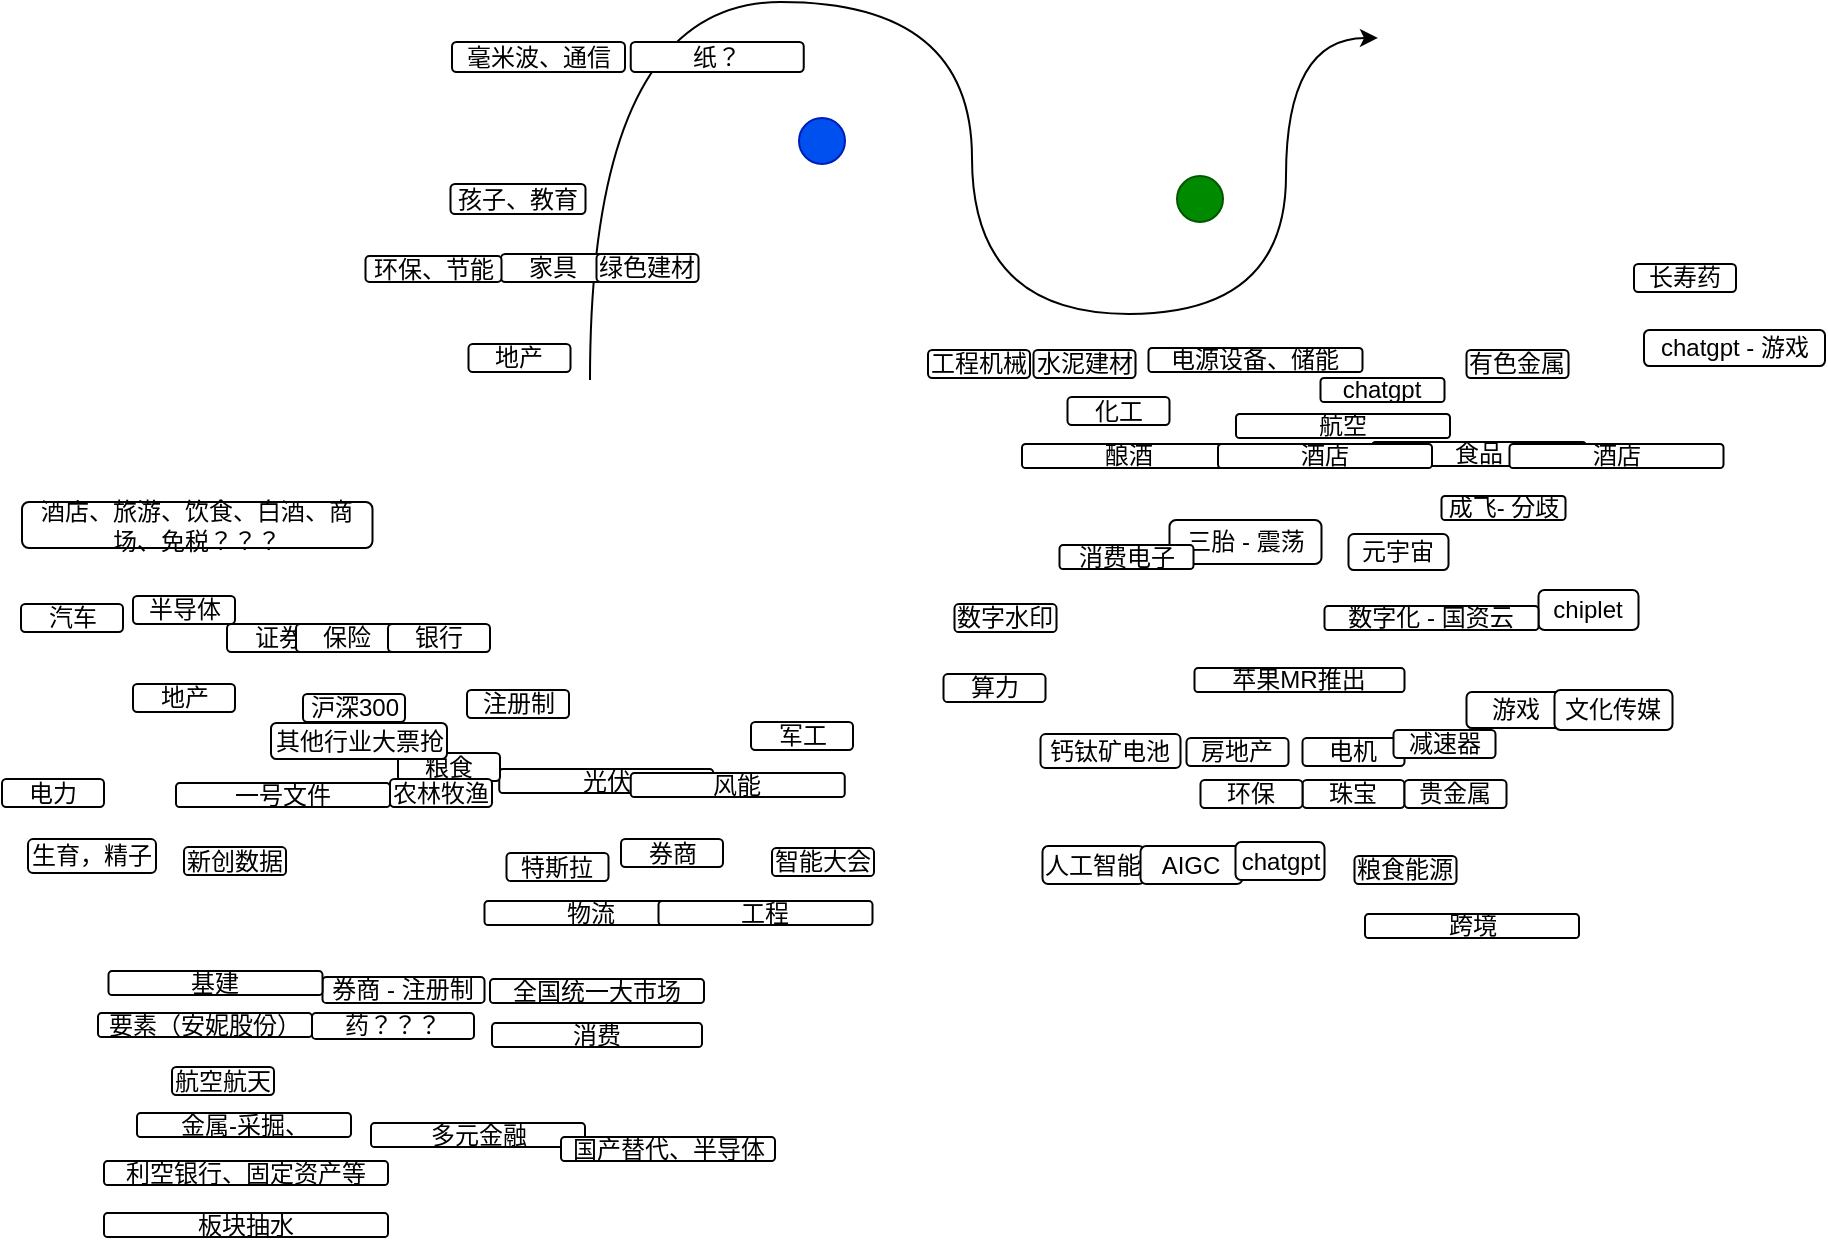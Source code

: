 <mxfile version="20.8.22" type="github">
  <diagram name="第 1 页" id="l9BL36nRIR9fdoTfFBKx">
    <mxGraphModel dx="1434" dy="802" grid="0" gridSize="10" guides="1" tooltips="1" connect="1" arrows="1" fold="1" page="1" pageScale="1" pageWidth="827" pageHeight="1169" math="0" shadow="0">
      <root>
        <mxCell id="0" />
        <mxCell id="1" parent="0" />
        <mxCell id="eTiPSNOPlnwjZyrrS0Vz-1" value="人工智能" style="rounded=1;whiteSpace=wrap;html=1;" parent="1" vertex="1">
          <mxGeometry x="520.25" y="809.03" width="51" height="19" as="geometry" />
        </mxCell>
        <mxCell id="eTiPSNOPlnwjZyrrS0Vz-2" value="成飞- 分歧" style="rounded=1;whiteSpace=wrap;html=1;" parent="1" vertex="1">
          <mxGeometry x="719.75" y="634" width="62" height="12" as="geometry" />
        </mxCell>
        <mxCell id="eTiPSNOPlnwjZyrrS0Vz-3" value="三胎 - 震荡" style="rounded=1;whiteSpace=wrap;html=1;" parent="1" vertex="1">
          <mxGeometry x="583.75" y="646" width="76" height="22" as="geometry" />
        </mxCell>
        <mxCell id="eTiPSNOPlnwjZyrrS0Vz-4" value="汽车" style="rounded=1;whiteSpace=wrap;html=1;" parent="1" vertex="1">
          <mxGeometry x="9.5" y="688" width="51" height="14" as="geometry" />
        </mxCell>
        <mxCell id="eTiPSNOPlnwjZyrrS0Vz-9" style="edgeStyle=orthogonalEdgeStyle;curved=1;rounded=0;orthogonalLoop=1;jettySize=auto;html=1;exitX=1;exitY=0.5;exitDx=0;exitDy=0;" parent="1" edge="1">
          <mxGeometry relative="1" as="geometry">
            <mxPoint x="294" y="575.97" as="sourcePoint" />
            <mxPoint x="688" y="404.97" as="targetPoint" />
            <Array as="points">
              <mxPoint x="294" y="386.97" />
              <mxPoint x="485" y="386.97" />
              <mxPoint x="485" y="542.97" />
              <mxPoint x="642" y="542.97" />
            </Array>
          </mxGeometry>
        </mxCell>
        <mxCell id="eTiPSNOPlnwjZyrrS0Vz-11" value="券商 - 注册制" style="rounded=1;whiteSpace=wrap;html=1;" parent="1" vertex="1">
          <mxGeometry x="160.25" y="874.53" width="81" height="13" as="geometry" />
        </mxCell>
        <mxCell id="eTiPSNOPlnwjZyrrS0Vz-12" value="金属-采掘、" style="rounded=1;whiteSpace=wrap;html=1;" parent="1" vertex="1">
          <mxGeometry x="67.5" y="942.53" width="107" height="12" as="geometry" />
        </mxCell>
        <mxCell id="eTiPSNOPlnwjZyrrS0Vz-13" value="chiplet" style="rounded=1;whiteSpace=wrap;html=1;" parent="1" vertex="1">
          <mxGeometry x="768.25" y="681.03" width="50" height="20" as="geometry" />
        </mxCell>
        <mxCell id="eTiPSNOPlnwjZyrrS0Vz-14" value="游戏" style="rounded=1;whiteSpace=wrap;html=1;" parent="1" vertex="1">
          <mxGeometry x="732.25" y="732.03" width="50" height="18" as="geometry" />
        </mxCell>
        <mxCell id="eTiPSNOPlnwjZyrrS0Vz-15" value="酒店、旅游、饮食、白酒、商场、免税？？？" style="rounded=1;whiteSpace=wrap;html=1;" parent="1" vertex="1">
          <mxGeometry x="10" y="637" width="175.25" height="23" as="geometry" />
        </mxCell>
        <mxCell id="eTiPSNOPlnwjZyrrS0Vz-16" value="要素（安妮股份）" style="rounded=1;whiteSpace=wrap;html=1;" parent="1" vertex="1">
          <mxGeometry x="48" y="892.53" width="107" height="12" as="geometry" />
        </mxCell>
        <mxCell id="eTiPSNOPlnwjZyrrS0Vz-17" value="全国统一大市场" style="rounded=1;whiteSpace=wrap;html=1;" parent="1" vertex="1">
          <mxGeometry x="244" y="875.53" width="107" height="12" as="geometry" />
        </mxCell>
        <mxCell id="eTiPSNOPlnwjZyrrS0Vz-18" value="多元金融" style="rounded=1;whiteSpace=wrap;html=1;" parent="1" vertex="1">
          <mxGeometry x="184.5" y="947.53" width="107" height="12" as="geometry" />
        </mxCell>
        <mxCell id="eTiPSNOPlnwjZyrrS0Vz-20" value="跨境" style="rounded=1;whiteSpace=wrap;html=1;" parent="1" vertex="1">
          <mxGeometry x="681.5" y="843.03" width="107" height="12" as="geometry" />
        </mxCell>
        <mxCell id="eTiPSNOPlnwjZyrrS0Vz-21" value="国产替代、半导体" style="rounded=1;whiteSpace=wrap;html=1;" parent="1" vertex="1">
          <mxGeometry x="279.5" y="954.53" width="107" height="12" as="geometry" />
        </mxCell>
        <mxCell id="eTiPSNOPlnwjZyrrS0Vz-22" value="数字化 - 国资云" style="rounded=1;whiteSpace=wrap;html=1;" parent="1" vertex="1">
          <mxGeometry x="661.25" y="689.03" width="107" height="12" as="geometry" />
        </mxCell>
        <mxCell id="eTiPSNOPlnwjZyrrS0Vz-23" value="基建" style="rounded=1;whiteSpace=wrap;html=1;" parent="1" vertex="1">
          <mxGeometry x="53.25" y="871.53" width="107" height="12" as="geometry" />
        </mxCell>
        <mxCell id="eTiPSNOPlnwjZyrrS0Vz-24" value="消费" style="rounded=1;whiteSpace=wrap;html=1;" parent="1" vertex="1">
          <mxGeometry x="245" y="897.53" width="105" height="12" as="geometry" />
        </mxCell>
        <mxCell id="eTiPSNOPlnwjZyrrS0Vz-25" value="利空银行、固定资产等" style="rounded=1;whiteSpace=wrap;html=1;" parent="1" vertex="1">
          <mxGeometry x="51" y="966.53" width="142" height="12" as="geometry" />
        </mxCell>
        <mxCell id="eTiPSNOPlnwjZyrrS0Vz-26" value="板块抽水" style="rounded=1;whiteSpace=wrap;html=1;" parent="1" vertex="1">
          <mxGeometry x="51" y="992.53" width="142" height="12" as="geometry" />
        </mxCell>
        <mxCell id="Pb9T2r3sPozMo4vFnGIx-1" value="元宇宙" style="rounded=1;whiteSpace=wrap;html=1;" parent="1" vertex="1">
          <mxGeometry x="673.25" y="653.03" width="50" height="18" as="geometry" />
        </mxCell>
        <mxCell id="Pb9T2r3sPozMo4vFnGIx-4" value="消费电子" style="rounded=1;whiteSpace=wrap;html=1;" parent="1" vertex="1">
          <mxGeometry x="528.75" y="658.53" width="67" height="12" as="geometry" />
        </mxCell>
        <mxCell id="Pb9T2r3sPozMo4vFnGIx-6" value="药？？？" style="rounded=1;whiteSpace=wrap;html=1;" parent="1" vertex="1">
          <mxGeometry x="155" y="892.53" width="81" height="13" as="geometry" />
        </mxCell>
        <mxCell id="Pb9T2r3sPozMo4vFnGIx-7" value="航空航天" style="rounded=1;whiteSpace=wrap;html=1;" parent="1" vertex="1">
          <mxGeometry x="85" y="919.53" width="51" height="14" as="geometry" />
        </mxCell>
        <mxCell id="Pb9T2r3sPozMo4vFnGIx-10" value="电源设备、储能" style="rounded=1;whiteSpace=wrap;html=1;" parent="1" vertex="1">
          <mxGeometry x="573.25" y="560" width="107" height="12" as="geometry" />
        </mxCell>
        <mxCell id="Pb9T2r3sPozMo4vFnGIx-12" value="军工" style="rounded=1;whiteSpace=wrap;html=1;" parent="1" vertex="1">
          <mxGeometry x="374.5" y="747" width="51" height="14" as="geometry" />
        </mxCell>
        <mxCell id="Pb9T2r3sPozMo4vFnGIx-13" value="粮食能源" style="rounded=1;whiteSpace=wrap;html=1;" parent="1" vertex="1">
          <mxGeometry x="676.25" y="814.03" width="51" height="14" as="geometry" />
        </mxCell>
        <mxCell id="Pb9T2r3sPozMo4vFnGIx-16" value="AIGC" style="rounded=1;whiteSpace=wrap;html=1;" parent="1" vertex="1">
          <mxGeometry x="569.25" y="809.03" width="51" height="19" as="geometry" />
        </mxCell>
        <mxCell id="Pb9T2r3sPozMo4vFnGIx-17" value="chatgpt" style="rounded=1;whiteSpace=wrap;html=1;" parent="1" vertex="1">
          <mxGeometry x="616.75" y="807.03" width="44.5" height="19" as="geometry" />
        </mxCell>
        <mxCell id="Pb9T2r3sPozMo4vFnGIx-20" value="房地产" style="rounded=1;whiteSpace=wrap;html=1;" parent="1" vertex="1">
          <mxGeometry x="592.25" y="755.03" width="51" height="14" as="geometry" />
        </mxCell>
        <mxCell id="Pb9T2r3sPozMo4vFnGIx-22" value="电机" style="rounded=1;whiteSpace=wrap;html=1;" parent="1" vertex="1">
          <mxGeometry x="650.25" y="755.03" width="51" height="14" as="geometry" />
        </mxCell>
        <mxCell id="Pb9T2r3sPozMo4vFnGIx-23" value="钙钛矿电池" style="rounded=1;whiteSpace=wrap;html=1;" parent="1" vertex="1">
          <mxGeometry x="519.25" y="753.06" width="70" height="17" as="geometry" />
        </mxCell>
        <mxCell id="Pb9T2r3sPozMo4vFnGIx-24" value="珠宝" style="rounded=1;whiteSpace=wrap;html=1;" parent="1" vertex="1">
          <mxGeometry x="650.25" y="776.03" width="51" height="14" as="geometry" />
        </mxCell>
        <mxCell id="Pb9T2r3sPozMo4vFnGIx-25" value="环保" style="rounded=1;whiteSpace=wrap;html=1;" parent="1" vertex="1">
          <mxGeometry x="599.25" y="776.03" width="51" height="14" as="geometry" />
        </mxCell>
        <mxCell id="Pb9T2r3sPozMo4vFnGIx-27" value="文化传媒" style="rounded=1;whiteSpace=wrap;html=1;" parent="1" vertex="1">
          <mxGeometry x="776.25" y="731.03" width="59" height="20" as="geometry" />
        </mxCell>
        <mxCell id="Pb9T2r3sPozMo4vFnGIx-31" value="减速器" style="rounded=1;whiteSpace=wrap;html=1;" parent="1" vertex="1">
          <mxGeometry x="695.75" y="751.03" width="51" height="14" as="geometry" />
        </mxCell>
        <mxCell id="Pb9T2r3sPozMo4vFnGIx-34" value="贵金属" style="rounded=1;whiteSpace=wrap;html=1;" parent="1" vertex="1">
          <mxGeometry x="701.25" y="776.03" width="51" height="14" as="geometry" />
        </mxCell>
        <mxCell id="Pb9T2r3sPozMo4vFnGIx-39" value="苹果MR推出" style="rounded=1;whiteSpace=wrap;html=1;" parent="1" vertex="1">
          <mxGeometry x="596.25" y="720.03" width="105" height="12" as="geometry" />
        </mxCell>
        <mxCell id="Pb9T2r3sPozMo4vFnGIx-42" value="光伏" style="rounded=1;whiteSpace=wrap;html=1;" parent="1" vertex="1">
          <mxGeometry x="248.62" y="770.53" width="107" height="12" as="geometry" />
        </mxCell>
        <mxCell id="Pb9T2r3sPozMo4vFnGIx-43" value="算力" style="rounded=1;whiteSpace=wrap;html=1;" parent="1" vertex="1">
          <mxGeometry x="470.75" y="723.06" width="51" height="14" as="geometry" />
        </mxCell>
        <mxCell id="Pb9T2r3sPozMo4vFnGIx-47" value="食品" style="rounded=1;whiteSpace=wrap;html=1;" parent="1" vertex="1">
          <mxGeometry x="685" y="607" width="107" height="12" as="geometry" />
        </mxCell>
        <mxCell id="Pb9T2r3sPozMo4vFnGIx-48" value="物流" style="rounded=1;whiteSpace=wrap;html=1;" parent="1" vertex="1">
          <mxGeometry x="241.25" y="836.56" width="107" height="12" as="geometry" />
        </mxCell>
        <mxCell id="Pb9T2r3sPozMo4vFnGIx-49" value="酿酒" style="rounded=1;whiteSpace=wrap;html=1;" parent="1" vertex="1">
          <mxGeometry x="510" y="608" width="107" height="12" as="geometry" />
        </mxCell>
        <mxCell id="Pb9T2r3sPozMo4vFnGIx-50" value="酒店" style="rounded=1;whiteSpace=wrap;html=1;" parent="1" vertex="1">
          <mxGeometry x="608" y="608" width="107" height="12" as="geometry" />
        </mxCell>
        <mxCell id="Pb9T2r3sPozMo4vFnGIx-51" value="半导体" style="rounded=1;whiteSpace=wrap;html=1;" parent="1" vertex="1">
          <mxGeometry x="65.5" y="684" width="51" height="14" as="geometry" />
        </mxCell>
        <mxCell id="Pb9T2r3sPozMo4vFnGIx-54" value="工程" style="rounded=1;whiteSpace=wrap;html=1;" parent="1" vertex="1">
          <mxGeometry x="328.25" y="836.56" width="107" height="12" as="geometry" />
        </mxCell>
        <mxCell id="Pb9T2r3sPozMo4vFnGIx-57" value="" style="ellipse;whiteSpace=wrap;html=1;aspect=fixed;strokeColor=#001DBC;fillColor=#0050ef;fontColor=#ffffff;" parent="1" vertex="1">
          <mxGeometry x="398.5" y="445" width="23" height="23" as="geometry" />
        </mxCell>
        <mxCell id="Pb9T2r3sPozMo4vFnGIx-58" value="" style="ellipse;whiteSpace=wrap;html=1;aspect=fixed;fillColor=#008a00;fontColor=#ffffff;strokeColor=#005700;" parent="1" vertex="1">
          <mxGeometry x="587.5" y="474" width="23" height="23" as="geometry" />
        </mxCell>
        <mxCell id="Pb9T2r3sPozMo4vFnGIx-59" value="特斯拉" style="rounded=1;whiteSpace=wrap;html=1;" parent="1" vertex="1">
          <mxGeometry x="252.25" y="812.53" width="51" height="14" as="geometry" />
        </mxCell>
        <mxCell id="W7TgPop1E-u5_zc8aSKb-1" value="券商" style="rounded=1;whiteSpace=wrap;html=1;" parent="1" vertex="1">
          <mxGeometry x="309.5" y="805.53" width="51" height="14" as="geometry" />
        </mxCell>
        <mxCell id="W7TgPop1E-u5_zc8aSKb-2" value="地产" style="rounded=1;whiteSpace=wrap;html=1;" parent="1" vertex="1">
          <mxGeometry x="65.5" y="728" width="51" height="14" as="geometry" />
        </mxCell>
        <mxCell id="W7TgPop1E-u5_zc8aSKb-4" value="新创数据" style="rounded=1;whiteSpace=wrap;html=1;" parent="1" vertex="1">
          <mxGeometry x="91" y="809.56" width="51" height="14" as="geometry" />
        </mxCell>
        <mxCell id="W7TgPop1E-u5_zc8aSKb-5" value="智能大会" style="rounded=1;whiteSpace=wrap;html=1;" parent="1" vertex="1">
          <mxGeometry x="385" y="810.06" width="51" height="14" as="geometry" />
        </mxCell>
        <mxCell id="W7TgPop1E-u5_zc8aSKb-6" value="粮食" style="rounded=1;whiteSpace=wrap;html=1;" parent="1" vertex="1">
          <mxGeometry x="198" y="762.53" width="51" height="14" as="geometry" />
        </mxCell>
        <mxCell id="W7TgPop1E-u5_zc8aSKb-9" value="电力" style="rounded=1;whiteSpace=wrap;html=1;" parent="1" vertex="1">
          <mxGeometry y="775.53" width="51" height="14" as="geometry" />
        </mxCell>
        <mxCell id="W7TgPop1E-u5_zc8aSKb-17" value="生育，精子" style="rounded=1;whiteSpace=wrap;html=1;" parent="1" vertex="1">
          <mxGeometry x="13" y="805.56" width="64" height="17" as="geometry" />
        </mxCell>
        <mxCell id="W7TgPop1E-u5_zc8aSKb-18" value="农林牧渔" style="rounded=1;whiteSpace=wrap;html=1;" parent="1" vertex="1">
          <mxGeometry x="194" y="775.53" width="51" height="14" as="geometry" />
        </mxCell>
        <mxCell id="W7TgPop1E-u5_zc8aSKb-19" value="数字水印" style="rounded=1;whiteSpace=wrap;html=1;" parent="1" vertex="1">
          <mxGeometry x="476.25" y="688.06" width="51" height="14" as="geometry" />
        </mxCell>
        <mxCell id="W7TgPop1E-u5_zc8aSKb-21" value="chatgpt" style="rounded=1;whiteSpace=wrap;html=1;" parent="1" vertex="1">
          <mxGeometry x="659.25" y="575" width="62" height="12" as="geometry" />
        </mxCell>
        <mxCell id="W7TgPop1E-u5_zc8aSKb-23" value="工程机械" style="rounded=1;whiteSpace=wrap;html=1;" parent="1" vertex="1">
          <mxGeometry x="463" y="561" width="51" height="14" as="geometry" />
        </mxCell>
        <mxCell id="W7TgPop1E-u5_zc8aSKb-25" value="酒店" style="rounded=1;whiteSpace=wrap;html=1;" parent="1" vertex="1">
          <mxGeometry x="753.75" y="608" width="107" height="12" as="geometry" />
        </mxCell>
        <mxCell id="W7TgPop1E-u5_zc8aSKb-26" value="水泥建材" style="rounded=1;whiteSpace=wrap;html=1;" parent="1" vertex="1">
          <mxGeometry x="515.75" y="561" width="51" height="14" as="geometry" />
        </mxCell>
        <mxCell id="W7TgPop1E-u5_zc8aSKb-27" value="航空" style="rounded=1;whiteSpace=wrap;html=1;" parent="1" vertex="1">
          <mxGeometry x="617" y="593" width="107" height="12" as="geometry" />
        </mxCell>
        <mxCell id="W7TgPop1E-u5_zc8aSKb-28" value="风能" style="rounded=1;whiteSpace=wrap;html=1;" parent="1" vertex="1">
          <mxGeometry x="314.37" y="772.53" width="107" height="12" as="geometry" />
        </mxCell>
        <mxCell id="W7TgPop1E-u5_zc8aSKb-29" value="一号文件" style="rounded=1;whiteSpace=wrap;html=1;" parent="1" vertex="1">
          <mxGeometry x="87" y="777.53" width="107" height="12" as="geometry" />
        </mxCell>
        <mxCell id="W7TgPop1E-u5_zc8aSKb-31" value="家具" style="rounded=1;whiteSpace=wrap;html=1;" parent="1" vertex="1">
          <mxGeometry x="249.5" y="513" width="51" height="14" as="geometry" />
        </mxCell>
        <mxCell id="X53w33sc3V4zeKCaR0tN-1" value="长寿药" style="rounded=1;whiteSpace=wrap;html=1;" parent="1" vertex="1">
          <mxGeometry x="816" y="518" width="51" height="14" as="geometry" />
        </mxCell>
        <mxCell id="X53w33sc3V4zeKCaR0tN-2" value="化工" style="rounded=1;whiteSpace=wrap;html=1;" parent="1" vertex="1">
          <mxGeometry x="532.75" y="584.5" width="51" height="14" as="geometry" />
        </mxCell>
        <mxCell id="X53w33sc3V4zeKCaR0tN-3" value="注册制" style="rounded=1;whiteSpace=wrap;html=1;" parent="1" vertex="1">
          <mxGeometry x="232.5" y="731" width="51" height="14" as="geometry" />
        </mxCell>
        <mxCell id="X53w33sc3V4zeKCaR0tN-4" value="沪深300" style="rounded=1;whiteSpace=wrap;html=1;" parent="1" vertex="1">
          <mxGeometry x="150.5" y="733" width="51" height="14" as="geometry" />
        </mxCell>
        <mxCell id="Fk_1KRSkSrLoz5rc4heW-2" value="chatgpt - 游戏" style="rounded=1;whiteSpace=wrap;html=1;" parent="1" vertex="1">
          <mxGeometry x="821" y="551" width="90.5" height="18" as="geometry" />
        </mxCell>
        <mxCell id="gPkMi-PU8LuOrw7hyKH2-1" value="有色金属" style="rounded=1;whiteSpace=wrap;html=1;" parent="1" vertex="1">
          <mxGeometry x="732.25" y="561" width="51" height="14" as="geometry" />
        </mxCell>
        <mxCell id="gPkMi-PU8LuOrw7hyKH2-2" value="证券" style="rounded=1;whiteSpace=wrap;html=1;" parent="1" vertex="1">
          <mxGeometry x="112.5" y="698" width="51" height="14" as="geometry" />
        </mxCell>
        <mxCell id="gPkMi-PU8LuOrw7hyKH2-3" value="保险" style="rounded=1;whiteSpace=wrap;html=1;" parent="1" vertex="1">
          <mxGeometry x="147" y="698" width="51" height="14" as="geometry" />
        </mxCell>
        <mxCell id="gPkMi-PU8LuOrw7hyKH2-4" value="银行" style="rounded=1;whiteSpace=wrap;html=1;" parent="1" vertex="1">
          <mxGeometry x="193" y="698" width="51" height="14" as="geometry" />
        </mxCell>
        <mxCell id="gPkMi-PU8LuOrw7hyKH2-5" value="其他行业大票抢" style="rounded=1;whiteSpace=wrap;html=1;" parent="1" vertex="1">
          <mxGeometry x="134.5" y="747.5" width="88" height="18" as="geometry" />
        </mxCell>
        <mxCell id="mmTpo96S2h_Eq5zl8RPX-2" value="地产" style="rounded=1;whiteSpace=wrap;html=1;" vertex="1" parent="1">
          <mxGeometry x="233.25" y="558" width="51" height="14" as="geometry" />
        </mxCell>
        <mxCell id="mmTpo96S2h_Eq5zl8RPX-3" value="环保、节能" style="rounded=1;whiteSpace=wrap;html=1;" vertex="1" parent="1">
          <mxGeometry x="181.75" y="514" width="68" height="13" as="geometry" />
        </mxCell>
        <mxCell id="mmTpo96S2h_Eq5zl8RPX-4" value="绿色建材" style="rounded=1;whiteSpace=wrap;html=1;" vertex="1" parent="1">
          <mxGeometry x="297.25" y="513" width="51" height="14" as="geometry" />
        </mxCell>
        <mxCell id="mmTpo96S2h_Eq5zl8RPX-6" value="孩子、教育" style="rounded=1;whiteSpace=wrap;html=1;" vertex="1" parent="1">
          <mxGeometry x="224.25" y="478" width="67.5" height="15" as="geometry" />
        </mxCell>
        <mxCell id="mmTpo96S2h_Eq5zl8RPX-8" value="毫米波、通信" style="rounded=1;whiteSpace=wrap;html=1;" vertex="1" parent="1">
          <mxGeometry x="225" y="407" width="86.5" height="15" as="geometry" />
        </mxCell>
        <mxCell id="mmTpo96S2h_Eq5zl8RPX-9" value="纸？" style="rounded=1;whiteSpace=wrap;html=1;" vertex="1" parent="1">
          <mxGeometry x="314.37" y="407" width="86.5" height="15" as="geometry" />
        </mxCell>
      </root>
    </mxGraphModel>
  </diagram>
</mxfile>
